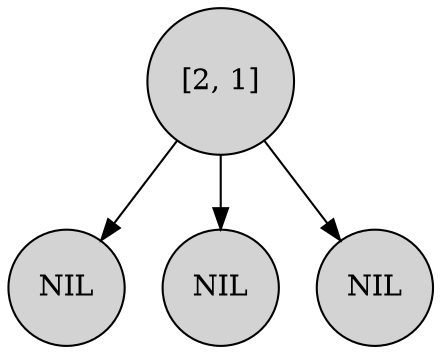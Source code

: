 
digraph {
rankdir=TB;
node [shape = circle; style = filled;];
1->2;
1->3;
1->4;
1 [label="[2, 1]";]2 [label="NIL";]3 [label="NIL";]4 [label="NIL";]}

